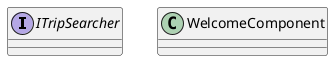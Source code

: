 @startuml goto-client-arch

interface ITripSearcher {
    
}

class WelcomeComponent {
    
}

@enduml